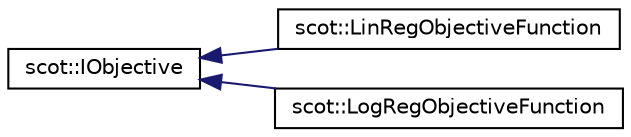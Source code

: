 digraph "Graphical Class Hierarchy"
{
 // LATEX_PDF_SIZE
  edge [fontname="Helvetica",fontsize="10",labelfontname="Helvetica",labelfontsize="10"];
  node [fontname="Helvetica",fontsize="10",shape=record];
  rankdir="LR";
  Node0 [label="scot::IObjective",height=0.2,width=0.4,color="black", fillcolor="white", style="filled",URL="$classscot_1_1IObjective.html",tooltip=" "];
  Node0 -> Node1 [dir="back",color="midnightblue",fontsize="10",style="solid",fontname="Helvetica"];
  Node1 [label="scot::LinRegObjectiveFunction",height=0.2,width=0.4,color="black", fillcolor="white", style="filled",URL="$classscot_1_1LinRegObjectiveFunction.html",tooltip=" "];
  Node0 -> Node2 [dir="back",color="midnightblue",fontsize="10",style="solid",fontname="Helvetica"];
  Node2 [label="scot::LogRegObjectiveFunction",height=0.2,width=0.4,color="black", fillcolor="white", style="filled",URL="$classscot_1_1LogRegObjectiveFunction.html",tooltip=" "];
}
